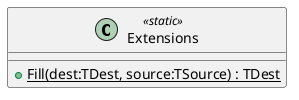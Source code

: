 @startuml
class Extensions <<static>> {
    + {static} Fill(dest:TDest, source:TSource) : TDest
}
@enduml
